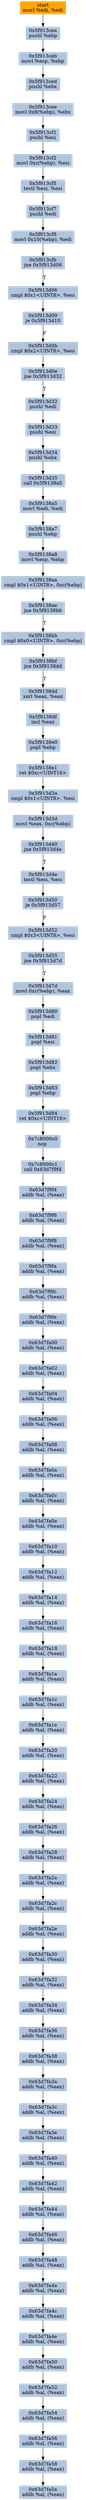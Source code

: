 digraph G {
node[shape=rectangle,style=filled,fillcolor=lightsteelblue,color=lightsteelblue]
bgcolor="transparent"
a0x5f913ce8movl_edi_edi[label="start\nmovl %edi, %edi",color="lightgrey",fillcolor="orange"];
a0x5f913ceapushl_ebp[label="0x5f913cea\npushl %ebp"];
a0x5f913cebmovl_esp_ebp[label="0x5f913ceb\nmovl %esp, %ebp"];
a0x5f913cedpushl_ebx[label="0x5f913ced\npushl %ebx"];
a0x5f913ceemovl_0x8ebp__ebx[label="0x5f913cee\nmovl 0x8(%ebp), %ebx"];
a0x5f913cf1pushl_esi[label="0x5f913cf1\npushl %esi"];
a0x5f913cf2movl_0xcebp__esi[label="0x5f913cf2\nmovl 0xc(%ebp), %esi"];
a0x5f913cf5testl_esi_esi[label="0x5f913cf5\ntestl %esi, %esi"];
a0x5f913cf7pushl_edi[label="0x5f913cf7\npushl %edi"];
a0x5f913cf8movl_0x10ebp__edi[label="0x5f913cf8\nmovl 0x10(%ebp), %edi"];
a0x5f913cfbjne_0x5f913d06[label="0x5f913cfb\njne 0x5f913d06"];
a0x5f913d06cmpl_0x1UINT8_esi[label="0x5f913d06\ncmpl $0x1<UINT8>, %esi"];
a0x5f913d09je_0x5f913d10[label="0x5f913d09\nje 0x5f913d10"];
a0x5f913d0bcmpl_0x2UINT8_esi[label="0x5f913d0b\ncmpl $0x2<UINT8>, %esi"];
a0x5f913d0ejne_0x5f913d32[label="0x5f913d0e\njne 0x5f913d32"];
a0x5f913d32pushl_edi[label="0x5f913d32\npushl %edi"];
a0x5f913d33pushl_esi[label="0x5f913d33\npushl %esi"];
a0x5f913d34pushl_ebx[label="0x5f913d34\npushl %ebx"];
a0x5f913d35call_0x5f9138a5[label="0x5f913d35\ncall 0x5f9138a5"];
a0x5f9138a5movl_edi_edi[label="0x5f9138a5\nmovl %edi, %edi"];
a0x5f9138a7pushl_ebp[label="0x5f9138a7\npushl %ebp"];
a0x5f9138a8movl_esp_ebp[label="0x5f9138a8\nmovl %esp, %ebp"];
a0x5f9138aacmpl_0x1UINT8_0xcebp_[label="0x5f9138aa\ncmpl $0x1<UINT8>, 0xc(%ebp)"];
a0x5f9138aejne_0x5f9138bb[label="0x5f9138ae\njne 0x5f9138bb"];
a0x5f9138bbcmpl_0x0UINT8_0xcebp_[label="0x5f9138bb\ncmpl $0x0<UINT8>, 0xc(%ebp)"];
a0x5f9138bfjne_0x5f9138dd[label="0x5f9138bf\njne 0x5f9138dd"];
a0x5f9138ddxorl_eax_eax[label="0x5f9138dd\nxorl %eax, %eax"];
a0x5f9138dfincl_eax[label="0x5f9138df\nincl %eax"];
a0x5f9138e0popl_ebp[label="0x5f9138e0\npopl %ebp"];
a0x5f9138e1ret_0xcUINT16[label="0x5f9138e1\nret $0xc<UINT16>"];
a0x5f913d3acmpl_0x1UINT8_esi[label="0x5f913d3a\ncmpl $0x1<UINT8>, %esi"];
a0x5f913d3dmovl_eax_0xcebp_[label="0x5f913d3d\nmovl %eax, 0xc(%ebp)"];
a0x5f913d40jne_0x5f913d4e[label="0x5f913d40\njne 0x5f913d4e"];
a0x5f913d4etestl_esi_esi[label="0x5f913d4e\ntestl %esi, %esi"];
a0x5f913d50je_0x5f913d57[label="0x5f913d50\nje 0x5f913d57"];
a0x5f913d52cmpl_0x3UINT8_esi[label="0x5f913d52\ncmpl $0x3<UINT8>, %esi"];
a0x5f913d55jne_0x5f913d7d[label="0x5f913d55\njne 0x5f913d7d"];
a0x5f913d7dmovl_0xcebp__eax[label="0x5f913d7d\nmovl 0xc(%ebp), %eax"];
a0x5f913d80popl_edi[label="0x5f913d80\npopl %edi"];
a0x5f913d81popl_esi[label="0x5f913d81\npopl %esi"];
a0x5f913d82popl_ebx[label="0x5f913d82\npopl %ebx"];
a0x5f913d83popl_ebp[label="0x5f913d83\npopl %ebp"];
a0x5f913d84ret_0xcUINT16[label="0x5f913d84\nret $0xc<UINT16>"];
a0x7c8000c0nop_[label="0x7c8000c0\nnop "];
a0x7c8000c1call_0x63d7f9f4[label="0x7c8000c1\ncall 0x63d7f9f4"];
a0x63d7f9f4addb_al_eax_[label="0x63d7f9f4\naddb %al, (%eax)"];
a0x63d7f9f6addb_al_eax_[label="0x63d7f9f6\naddb %al, (%eax)"];
a0x63d7f9f8addb_al_eax_[label="0x63d7f9f8\naddb %al, (%eax)"];
a0x63d7f9faaddb_al_eax_[label="0x63d7f9fa\naddb %al, (%eax)"];
a0x63d7f9fcaddb_al_eax_[label="0x63d7f9fc\naddb %al, (%eax)"];
a0x63d7f9feaddb_al_eax_[label="0x63d7f9fe\naddb %al, (%eax)"];
a0x63d7fa00addb_al_eax_[label="0x63d7fa00\naddb %al, (%eax)"];
a0x63d7fa02addb_al_eax_[label="0x63d7fa02\naddb %al, (%eax)"];
a0x63d7fa04addb_al_eax_[label="0x63d7fa04\naddb %al, (%eax)"];
a0x63d7fa06addb_al_eax_[label="0x63d7fa06\naddb %al, (%eax)"];
a0x63d7fa08addb_al_eax_[label="0x63d7fa08\naddb %al, (%eax)"];
a0x63d7fa0aaddb_al_eax_[label="0x63d7fa0a\naddb %al, (%eax)"];
a0x63d7fa0caddb_al_eax_[label="0x63d7fa0c\naddb %al, (%eax)"];
a0x63d7fa0eaddb_al_eax_[label="0x63d7fa0e\naddb %al, (%eax)"];
a0x63d7fa10addb_al_eax_[label="0x63d7fa10\naddb %al, (%eax)"];
a0x63d7fa12addb_al_eax_[label="0x63d7fa12\naddb %al, (%eax)"];
a0x63d7fa14addb_al_eax_[label="0x63d7fa14\naddb %al, (%eax)"];
a0x63d7fa16addb_al_eax_[label="0x63d7fa16\naddb %al, (%eax)"];
a0x63d7fa18addb_al_eax_[label="0x63d7fa18\naddb %al, (%eax)"];
a0x63d7fa1aaddb_al_eax_[label="0x63d7fa1a\naddb %al, (%eax)"];
a0x63d7fa1caddb_al_eax_[label="0x63d7fa1c\naddb %al, (%eax)"];
a0x63d7fa1eaddb_al_eax_[label="0x63d7fa1e\naddb %al, (%eax)"];
a0x63d7fa20addb_al_eax_[label="0x63d7fa20\naddb %al, (%eax)"];
a0x63d7fa22addb_al_eax_[label="0x63d7fa22\naddb %al, (%eax)"];
a0x63d7fa24addb_al_eax_[label="0x63d7fa24\naddb %al, (%eax)"];
a0x63d7fa26addb_al_eax_[label="0x63d7fa26\naddb %al, (%eax)"];
a0x63d7fa28addb_al_eax_[label="0x63d7fa28\naddb %al, (%eax)"];
a0x63d7fa2aaddb_al_eax_[label="0x63d7fa2a\naddb %al, (%eax)"];
a0x63d7fa2caddb_al_eax_[label="0x63d7fa2c\naddb %al, (%eax)"];
a0x63d7fa2eaddb_al_eax_[label="0x63d7fa2e\naddb %al, (%eax)"];
a0x63d7fa30addb_al_eax_[label="0x63d7fa30\naddb %al, (%eax)"];
a0x63d7fa32addb_al_eax_[label="0x63d7fa32\naddb %al, (%eax)"];
a0x63d7fa34addb_al_eax_[label="0x63d7fa34\naddb %al, (%eax)"];
a0x63d7fa36addb_al_eax_[label="0x63d7fa36\naddb %al, (%eax)"];
a0x63d7fa38addb_al_eax_[label="0x63d7fa38\naddb %al, (%eax)"];
a0x63d7fa3aaddb_al_eax_[label="0x63d7fa3a\naddb %al, (%eax)"];
a0x63d7fa3caddb_al_eax_[label="0x63d7fa3c\naddb %al, (%eax)"];
a0x63d7fa3eaddb_al_eax_[label="0x63d7fa3e\naddb %al, (%eax)"];
a0x63d7fa40addb_al_eax_[label="0x63d7fa40\naddb %al, (%eax)"];
a0x63d7fa42addb_al_eax_[label="0x63d7fa42\naddb %al, (%eax)"];
a0x63d7fa44addb_al_eax_[label="0x63d7fa44\naddb %al, (%eax)"];
a0x63d7fa46addb_al_eax_[label="0x63d7fa46\naddb %al, (%eax)"];
a0x63d7fa48addb_al_eax_[label="0x63d7fa48\naddb %al, (%eax)"];
a0x63d7fa4aaddb_al_eax_[label="0x63d7fa4a\naddb %al, (%eax)"];
a0x63d7fa4caddb_al_eax_[label="0x63d7fa4c\naddb %al, (%eax)"];
a0x63d7fa4eaddb_al_eax_[label="0x63d7fa4e\naddb %al, (%eax)"];
a0x63d7fa50addb_al_eax_[label="0x63d7fa50\naddb %al, (%eax)"];
a0x63d7fa52addb_al_eax_[label="0x63d7fa52\naddb %al, (%eax)"];
a0x63d7fa54addb_al_eax_[label="0x63d7fa54\naddb %al, (%eax)"];
a0x63d7fa56addb_al_eax_[label="0x63d7fa56\naddb %al, (%eax)"];
a0x63d7fa58addb_al_eax_[label="0x63d7fa58\naddb %al, (%eax)"];
a0x63d7fa5aaddb_al_eax_[label="0x63d7fa5a\naddb %al, (%eax)"];
a0x5f913ce8movl_edi_edi -> a0x5f913ceapushl_ebp [color="#000000"];
a0x5f913ceapushl_ebp -> a0x5f913cebmovl_esp_ebp [color="#000000"];
a0x5f913cebmovl_esp_ebp -> a0x5f913cedpushl_ebx [color="#000000"];
a0x5f913cedpushl_ebx -> a0x5f913ceemovl_0x8ebp__ebx [color="#000000"];
a0x5f913ceemovl_0x8ebp__ebx -> a0x5f913cf1pushl_esi [color="#000000"];
a0x5f913cf1pushl_esi -> a0x5f913cf2movl_0xcebp__esi [color="#000000"];
a0x5f913cf2movl_0xcebp__esi -> a0x5f913cf5testl_esi_esi [color="#000000"];
a0x5f913cf5testl_esi_esi -> a0x5f913cf7pushl_edi [color="#000000"];
a0x5f913cf7pushl_edi -> a0x5f913cf8movl_0x10ebp__edi [color="#000000"];
a0x5f913cf8movl_0x10ebp__edi -> a0x5f913cfbjne_0x5f913d06 [color="#000000"];
a0x5f913cfbjne_0x5f913d06 -> a0x5f913d06cmpl_0x1UINT8_esi [color="#000000",label="T"];
a0x5f913d06cmpl_0x1UINT8_esi -> a0x5f913d09je_0x5f913d10 [color="#000000"];
a0x5f913d09je_0x5f913d10 -> a0x5f913d0bcmpl_0x2UINT8_esi [color="#000000",label="F"];
a0x5f913d0bcmpl_0x2UINT8_esi -> a0x5f913d0ejne_0x5f913d32 [color="#000000"];
a0x5f913d0ejne_0x5f913d32 -> a0x5f913d32pushl_edi [color="#000000",label="T"];
a0x5f913d32pushl_edi -> a0x5f913d33pushl_esi [color="#000000"];
a0x5f913d33pushl_esi -> a0x5f913d34pushl_ebx [color="#000000"];
a0x5f913d34pushl_ebx -> a0x5f913d35call_0x5f9138a5 [color="#000000"];
a0x5f913d35call_0x5f9138a5 -> a0x5f9138a5movl_edi_edi [color="#000000"];
a0x5f9138a5movl_edi_edi -> a0x5f9138a7pushl_ebp [color="#000000"];
a0x5f9138a7pushl_ebp -> a0x5f9138a8movl_esp_ebp [color="#000000"];
a0x5f9138a8movl_esp_ebp -> a0x5f9138aacmpl_0x1UINT8_0xcebp_ [color="#000000"];
a0x5f9138aacmpl_0x1UINT8_0xcebp_ -> a0x5f9138aejne_0x5f9138bb [color="#000000"];
a0x5f9138aejne_0x5f9138bb -> a0x5f9138bbcmpl_0x0UINT8_0xcebp_ [color="#000000",label="T"];
a0x5f9138bbcmpl_0x0UINT8_0xcebp_ -> a0x5f9138bfjne_0x5f9138dd [color="#000000"];
a0x5f9138bfjne_0x5f9138dd -> a0x5f9138ddxorl_eax_eax [color="#000000",label="T"];
a0x5f9138ddxorl_eax_eax -> a0x5f9138dfincl_eax [color="#000000"];
a0x5f9138dfincl_eax -> a0x5f9138e0popl_ebp [color="#000000"];
a0x5f9138e0popl_ebp -> a0x5f9138e1ret_0xcUINT16 [color="#000000"];
a0x5f9138e1ret_0xcUINT16 -> a0x5f913d3acmpl_0x1UINT8_esi [color="#000000"];
a0x5f913d3acmpl_0x1UINT8_esi -> a0x5f913d3dmovl_eax_0xcebp_ [color="#000000"];
a0x5f913d3dmovl_eax_0xcebp_ -> a0x5f913d40jne_0x5f913d4e [color="#000000"];
a0x5f913d40jne_0x5f913d4e -> a0x5f913d4etestl_esi_esi [color="#000000",label="T"];
a0x5f913d4etestl_esi_esi -> a0x5f913d50je_0x5f913d57 [color="#000000"];
a0x5f913d50je_0x5f913d57 -> a0x5f913d52cmpl_0x3UINT8_esi [color="#000000",label="F"];
a0x5f913d52cmpl_0x3UINT8_esi -> a0x5f913d55jne_0x5f913d7d [color="#000000"];
a0x5f913d55jne_0x5f913d7d -> a0x5f913d7dmovl_0xcebp__eax [color="#000000",label="T"];
a0x5f913d7dmovl_0xcebp__eax -> a0x5f913d80popl_edi [color="#000000"];
a0x5f913d80popl_edi -> a0x5f913d81popl_esi [color="#000000"];
a0x5f913d81popl_esi -> a0x5f913d82popl_ebx [color="#000000"];
a0x5f913d82popl_ebx -> a0x5f913d83popl_ebp [color="#000000"];
a0x5f913d83popl_ebp -> a0x5f913d84ret_0xcUINT16 [color="#000000"];
a0x5f913d84ret_0xcUINT16 -> a0x7c8000c0nop_ [color="#000000"];
a0x7c8000c0nop_ -> a0x7c8000c1call_0x63d7f9f4 [color="#000000"];
a0x7c8000c1call_0x63d7f9f4 -> a0x63d7f9f4addb_al_eax_ [color="#000000"];
a0x63d7f9f4addb_al_eax_ -> a0x63d7f9f6addb_al_eax_ [color="#000000"];
a0x63d7f9f6addb_al_eax_ -> a0x63d7f9f8addb_al_eax_ [color="#000000"];
a0x63d7f9f8addb_al_eax_ -> a0x63d7f9faaddb_al_eax_ [color="#000000"];
a0x63d7f9faaddb_al_eax_ -> a0x63d7f9fcaddb_al_eax_ [color="#000000"];
a0x63d7f9fcaddb_al_eax_ -> a0x63d7f9feaddb_al_eax_ [color="#000000"];
a0x63d7f9feaddb_al_eax_ -> a0x63d7fa00addb_al_eax_ [color="#000000"];
a0x63d7fa00addb_al_eax_ -> a0x63d7fa02addb_al_eax_ [color="#000000"];
a0x63d7fa02addb_al_eax_ -> a0x63d7fa04addb_al_eax_ [color="#000000"];
a0x63d7fa04addb_al_eax_ -> a0x63d7fa06addb_al_eax_ [color="#000000"];
a0x63d7fa06addb_al_eax_ -> a0x63d7fa08addb_al_eax_ [color="#000000"];
a0x63d7fa08addb_al_eax_ -> a0x63d7fa0aaddb_al_eax_ [color="#000000"];
a0x63d7fa0aaddb_al_eax_ -> a0x63d7fa0caddb_al_eax_ [color="#000000"];
a0x63d7fa0caddb_al_eax_ -> a0x63d7fa0eaddb_al_eax_ [color="#000000"];
a0x63d7fa0eaddb_al_eax_ -> a0x63d7fa10addb_al_eax_ [color="#000000"];
a0x63d7fa10addb_al_eax_ -> a0x63d7fa12addb_al_eax_ [color="#000000"];
a0x63d7fa12addb_al_eax_ -> a0x63d7fa14addb_al_eax_ [color="#000000"];
a0x63d7fa14addb_al_eax_ -> a0x63d7fa16addb_al_eax_ [color="#000000"];
a0x63d7fa16addb_al_eax_ -> a0x63d7fa18addb_al_eax_ [color="#000000"];
a0x63d7fa18addb_al_eax_ -> a0x63d7fa1aaddb_al_eax_ [color="#000000"];
a0x63d7fa1aaddb_al_eax_ -> a0x63d7fa1caddb_al_eax_ [color="#000000"];
a0x63d7fa1caddb_al_eax_ -> a0x63d7fa1eaddb_al_eax_ [color="#000000"];
a0x63d7fa1eaddb_al_eax_ -> a0x63d7fa20addb_al_eax_ [color="#000000"];
a0x63d7fa20addb_al_eax_ -> a0x63d7fa22addb_al_eax_ [color="#000000"];
a0x63d7fa22addb_al_eax_ -> a0x63d7fa24addb_al_eax_ [color="#000000"];
a0x63d7fa24addb_al_eax_ -> a0x63d7fa26addb_al_eax_ [color="#000000"];
a0x63d7fa26addb_al_eax_ -> a0x63d7fa28addb_al_eax_ [color="#000000"];
a0x63d7fa28addb_al_eax_ -> a0x63d7fa2aaddb_al_eax_ [color="#000000"];
a0x63d7fa2aaddb_al_eax_ -> a0x63d7fa2caddb_al_eax_ [color="#000000"];
a0x63d7fa2caddb_al_eax_ -> a0x63d7fa2eaddb_al_eax_ [color="#000000"];
a0x63d7fa2eaddb_al_eax_ -> a0x63d7fa30addb_al_eax_ [color="#000000"];
a0x63d7fa30addb_al_eax_ -> a0x63d7fa32addb_al_eax_ [color="#000000"];
a0x63d7fa32addb_al_eax_ -> a0x63d7fa34addb_al_eax_ [color="#000000"];
a0x63d7fa34addb_al_eax_ -> a0x63d7fa36addb_al_eax_ [color="#000000"];
a0x63d7fa36addb_al_eax_ -> a0x63d7fa38addb_al_eax_ [color="#000000"];
a0x63d7fa38addb_al_eax_ -> a0x63d7fa3aaddb_al_eax_ [color="#000000"];
a0x63d7fa3aaddb_al_eax_ -> a0x63d7fa3caddb_al_eax_ [color="#000000"];
a0x63d7fa3caddb_al_eax_ -> a0x63d7fa3eaddb_al_eax_ [color="#000000"];
a0x63d7fa3eaddb_al_eax_ -> a0x63d7fa40addb_al_eax_ [color="#000000"];
a0x63d7fa40addb_al_eax_ -> a0x63d7fa42addb_al_eax_ [color="#000000"];
a0x63d7fa42addb_al_eax_ -> a0x63d7fa44addb_al_eax_ [color="#000000"];
a0x63d7fa44addb_al_eax_ -> a0x63d7fa46addb_al_eax_ [color="#000000"];
a0x63d7fa46addb_al_eax_ -> a0x63d7fa48addb_al_eax_ [color="#000000"];
a0x63d7fa48addb_al_eax_ -> a0x63d7fa4aaddb_al_eax_ [color="#000000"];
a0x63d7fa4aaddb_al_eax_ -> a0x63d7fa4caddb_al_eax_ [color="#000000"];
a0x63d7fa4caddb_al_eax_ -> a0x63d7fa4eaddb_al_eax_ [color="#000000"];
a0x63d7fa4eaddb_al_eax_ -> a0x63d7fa50addb_al_eax_ [color="#000000"];
a0x63d7fa50addb_al_eax_ -> a0x63d7fa52addb_al_eax_ [color="#000000"];
a0x63d7fa52addb_al_eax_ -> a0x63d7fa54addb_al_eax_ [color="#000000"];
a0x63d7fa54addb_al_eax_ -> a0x63d7fa56addb_al_eax_ [color="#000000"];
a0x63d7fa56addb_al_eax_ -> a0x63d7fa58addb_al_eax_ [color="#000000"];
a0x63d7fa58addb_al_eax_ -> a0x63d7fa5aaddb_al_eax_ [color="#000000"];
}
